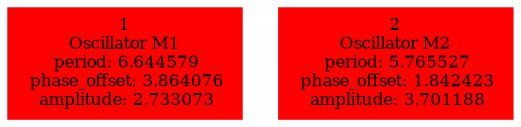  digraph g{ forcelabels=true;
1 [label=<1<BR />Oscillator M1<BR /> period: 6.644579<BR /> phase_offset: 3.864076<BR /> amplitude: 2.733073>, shape=box,color=red,style=filled,fontsize=8];2 [label=<2<BR />Oscillator M2<BR /> period: 5.765527<BR /> phase_offset: 1.842423<BR /> amplitude: 3.701188>, shape=box,color=red,style=filled,fontsize=8]; }
